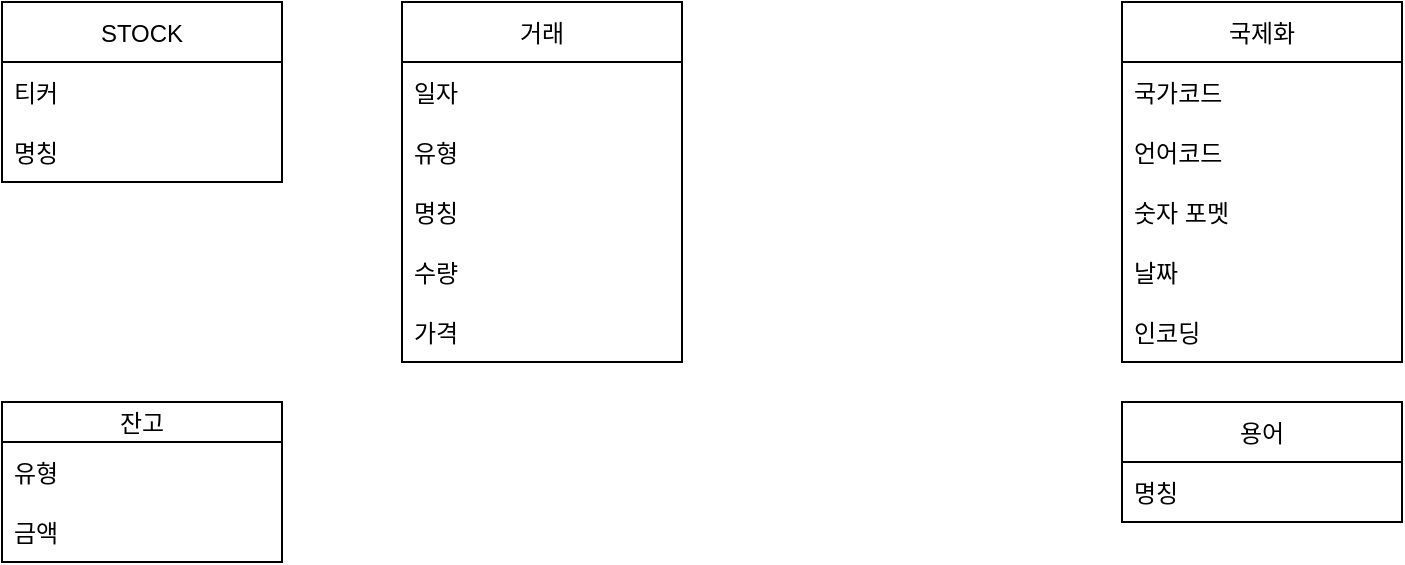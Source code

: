 <mxfile version="19.0.0" type="github">
  <diagram id="R2lEEEUBdFMjLlhIrx00" name="Page-1">
    <mxGraphModel dx="839" dy="742" grid="1" gridSize="10" guides="1" tooltips="1" connect="1" arrows="1" fold="1" page="1" pageScale="1" pageWidth="850" pageHeight="1100" math="0" shadow="0" extFonts="Permanent Marker^https://fonts.googleapis.com/css?family=Permanent+Marker">
      <root>
        <mxCell id="0" />
        <mxCell id="1" parent="0" />
        <mxCell id="q58d4zpHyVCfkf6ACC4x-1" value="STOCK" style="swimlane;fontStyle=0;childLayout=stackLayout;horizontal=1;startSize=30;horizontalStack=0;resizeParent=1;resizeParentMax=0;resizeLast=0;collapsible=1;marginBottom=0;" vertex="1" parent="1">
          <mxGeometry x="80" y="80" width="140" height="90" as="geometry" />
        </mxCell>
        <mxCell id="q58d4zpHyVCfkf6ACC4x-2" value="티커" style="text;strokeColor=none;fillColor=none;align=left;verticalAlign=middle;spacingLeft=4;spacingRight=4;overflow=hidden;points=[[0,0.5],[1,0.5]];portConstraint=eastwest;rotatable=0;" vertex="1" parent="q58d4zpHyVCfkf6ACC4x-1">
          <mxGeometry y="30" width="140" height="30" as="geometry" />
        </mxCell>
        <mxCell id="q58d4zpHyVCfkf6ACC4x-3" value="명칭" style="text;strokeColor=none;fillColor=none;align=left;verticalAlign=middle;spacingLeft=4;spacingRight=4;overflow=hidden;points=[[0,0.5],[1,0.5]];portConstraint=eastwest;rotatable=0;" vertex="1" parent="q58d4zpHyVCfkf6ACC4x-1">
          <mxGeometry y="60" width="140" height="30" as="geometry" />
        </mxCell>
        <mxCell id="q58d4zpHyVCfkf6ACC4x-4" value="거래" style="swimlane;fontStyle=0;childLayout=stackLayout;horizontal=1;startSize=30;horizontalStack=0;resizeParent=1;resizeParentMax=0;resizeLast=0;collapsible=1;marginBottom=0;" vertex="1" parent="1">
          <mxGeometry x="280" y="80" width="140" height="180" as="geometry" />
        </mxCell>
        <mxCell id="q58d4zpHyVCfkf6ACC4x-5" value="일자" style="text;strokeColor=none;fillColor=none;align=left;verticalAlign=middle;spacingLeft=4;spacingRight=4;overflow=hidden;points=[[0,0.5],[1,0.5]];portConstraint=eastwest;rotatable=0;" vertex="1" parent="q58d4zpHyVCfkf6ACC4x-4">
          <mxGeometry y="30" width="140" height="30" as="geometry" />
        </mxCell>
        <mxCell id="q58d4zpHyVCfkf6ACC4x-6" value="유형" style="text;strokeColor=none;fillColor=none;align=left;verticalAlign=middle;spacingLeft=4;spacingRight=4;overflow=hidden;points=[[0,0.5],[1,0.5]];portConstraint=eastwest;rotatable=0;" vertex="1" parent="q58d4zpHyVCfkf6ACC4x-4">
          <mxGeometry y="60" width="140" height="30" as="geometry" />
        </mxCell>
        <mxCell id="q58d4zpHyVCfkf6ACC4x-7" value="명칭" style="text;strokeColor=none;fillColor=none;align=left;verticalAlign=middle;spacingLeft=4;spacingRight=4;overflow=hidden;points=[[0,0.5],[1,0.5]];portConstraint=eastwest;rotatable=0;" vertex="1" parent="q58d4zpHyVCfkf6ACC4x-4">
          <mxGeometry y="90" width="140" height="30" as="geometry" />
        </mxCell>
        <mxCell id="q58d4zpHyVCfkf6ACC4x-8" value="수량" style="text;strokeColor=none;fillColor=none;align=left;verticalAlign=middle;spacingLeft=4;spacingRight=4;overflow=hidden;points=[[0,0.5],[1,0.5]];portConstraint=eastwest;rotatable=0;" vertex="1" parent="q58d4zpHyVCfkf6ACC4x-4">
          <mxGeometry y="120" width="140" height="30" as="geometry" />
        </mxCell>
        <mxCell id="q58d4zpHyVCfkf6ACC4x-9" value="가격" style="text;strokeColor=none;fillColor=none;align=left;verticalAlign=middle;spacingLeft=4;spacingRight=4;overflow=hidden;points=[[0,0.5],[1,0.5]];portConstraint=eastwest;rotatable=0;" vertex="1" parent="q58d4zpHyVCfkf6ACC4x-4">
          <mxGeometry y="150" width="140" height="30" as="geometry" />
        </mxCell>
        <mxCell id="q58d4zpHyVCfkf6ACC4x-10" value="잔고" style="swimlane;fontStyle=0;childLayout=stackLayout;horizontal=1;startSize=20;horizontalStack=0;resizeParent=1;resizeParentMax=0;resizeLast=0;collapsible=1;marginBottom=0;" vertex="1" parent="1">
          <mxGeometry x="80" y="280" width="140" height="80" as="geometry" />
        </mxCell>
        <mxCell id="q58d4zpHyVCfkf6ACC4x-11" value="유형" style="text;strokeColor=none;fillColor=none;align=left;verticalAlign=middle;spacingLeft=4;spacingRight=4;overflow=hidden;points=[[0,0.5],[1,0.5]];portConstraint=eastwest;rotatable=0;" vertex="1" parent="q58d4zpHyVCfkf6ACC4x-10">
          <mxGeometry y="20" width="140" height="30" as="geometry" />
        </mxCell>
        <mxCell id="q58d4zpHyVCfkf6ACC4x-12" value="금액" style="text;strokeColor=none;fillColor=none;align=left;verticalAlign=middle;spacingLeft=4;spacingRight=4;overflow=hidden;points=[[0,0.5],[1,0.5]];portConstraint=eastwest;rotatable=0;" vertex="1" parent="q58d4zpHyVCfkf6ACC4x-10">
          <mxGeometry y="50" width="140" height="30" as="geometry" />
        </mxCell>
        <mxCell id="q58d4zpHyVCfkf6ACC4x-13" value="용어" style="swimlane;fontStyle=0;childLayout=stackLayout;horizontal=1;startSize=30;horizontalStack=0;resizeParent=1;resizeParentMax=0;resizeLast=0;collapsible=1;marginBottom=0;" vertex="1" parent="1">
          <mxGeometry x="640" y="280" width="140" height="60" as="geometry" />
        </mxCell>
        <mxCell id="q58d4zpHyVCfkf6ACC4x-14" value="명칭" style="text;strokeColor=none;fillColor=none;align=left;verticalAlign=middle;spacingLeft=4;spacingRight=4;overflow=hidden;points=[[0,0.5],[1,0.5]];portConstraint=eastwest;rotatable=0;" vertex="1" parent="q58d4zpHyVCfkf6ACC4x-13">
          <mxGeometry y="30" width="140" height="30" as="geometry" />
        </mxCell>
        <mxCell id="q58d4zpHyVCfkf6ACC4x-15" value="국제화" style="swimlane;fontStyle=0;childLayout=stackLayout;horizontal=1;startSize=30;horizontalStack=0;resizeParent=1;resizeParentMax=0;resizeLast=0;collapsible=1;marginBottom=0;" vertex="1" parent="1">
          <mxGeometry x="640" y="80" width="140" height="180" as="geometry" />
        </mxCell>
        <mxCell id="q58d4zpHyVCfkf6ACC4x-16" value="국가코드" style="text;strokeColor=none;fillColor=none;align=left;verticalAlign=middle;spacingLeft=4;spacingRight=4;overflow=hidden;points=[[0,0.5],[1,0.5]];portConstraint=eastwest;rotatable=0;" vertex="1" parent="q58d4zpHyVCfkf6ACC4x-15">
          <mxGeometry y="30" width="140" height="30" as="geometry" />
        </mxCell>
        <mxCell id="q58d4zpHyVCfkf6ACC4x-17" value="언어코드" style="text;strokeColor=none;fillColor=none;align=left;verticalAlign=middle;spacingLeft=4;spacingRight=4;overflow=hidden;points=[[0,0.5],[1,0.5]];portConstraint=eastwest;rotatable=0;" vertex="1" parent="q58d4zpHyVCfkf6ACC4x-15">
          <mxGeometry y="60" width="140" height="30" as="geometry" />
        </mxCell>
        <mxCell id="q58d4zpHyVCfkf6ACC4x-18" value="숫자 포멧" style="text;strokeColor=none;fillColor=none;align=left;verticalAlign=middle;spacingLeft=4;spacingRight=4;overflow=hidden;points=[[0,0.5],[1,0.5]];portConstraint=eastwest;rotatable=0;" vertex="1" parent="q58d4zpHyVCfkf6ACC4x-15">
          <mxGeometry y="90" width="140" height="30" as="geometry" />
        </mxCell>
        <mxCell id="q58d4zpHyVCfkf6ACC4x-19" value="날짜" style="text;strokeColor=none;fillColor=none;align=left;verticalAlign=middle;spacingLeft=4;spacingRight=4;overflow=hidden;points=[[0,0.5],[1,0.5]];portConstraint=eastwest;rotatable=0;" vertex="1" parent="q58d4zpHyVCfkf6ACC4x-15">
          <mxGeometry y="120" width="140" height="30" as="geometry" />
        </mxCell>
        <mxCell id="q58d4zpHyVCfkf6ACC4x-20" value="인코딩" style="text;strokeColor=none;fillColor=none;align=left;verticalAlign=middle;spacingLeft=4;spacingRight=4;overflow=hidden;points=[[0,0.5],[1,0.5]];portConstraint=eastwest;rotatable=0;" vertex="1" parent="q58d4zpHyVCfkf6ACC4x-15">
          <mxGeometry y="150" width="140" height="30" as="geometry" />
        </mxCell>
      </root>
    </mxGraphModel>
  </diagram>
</mxfile>
